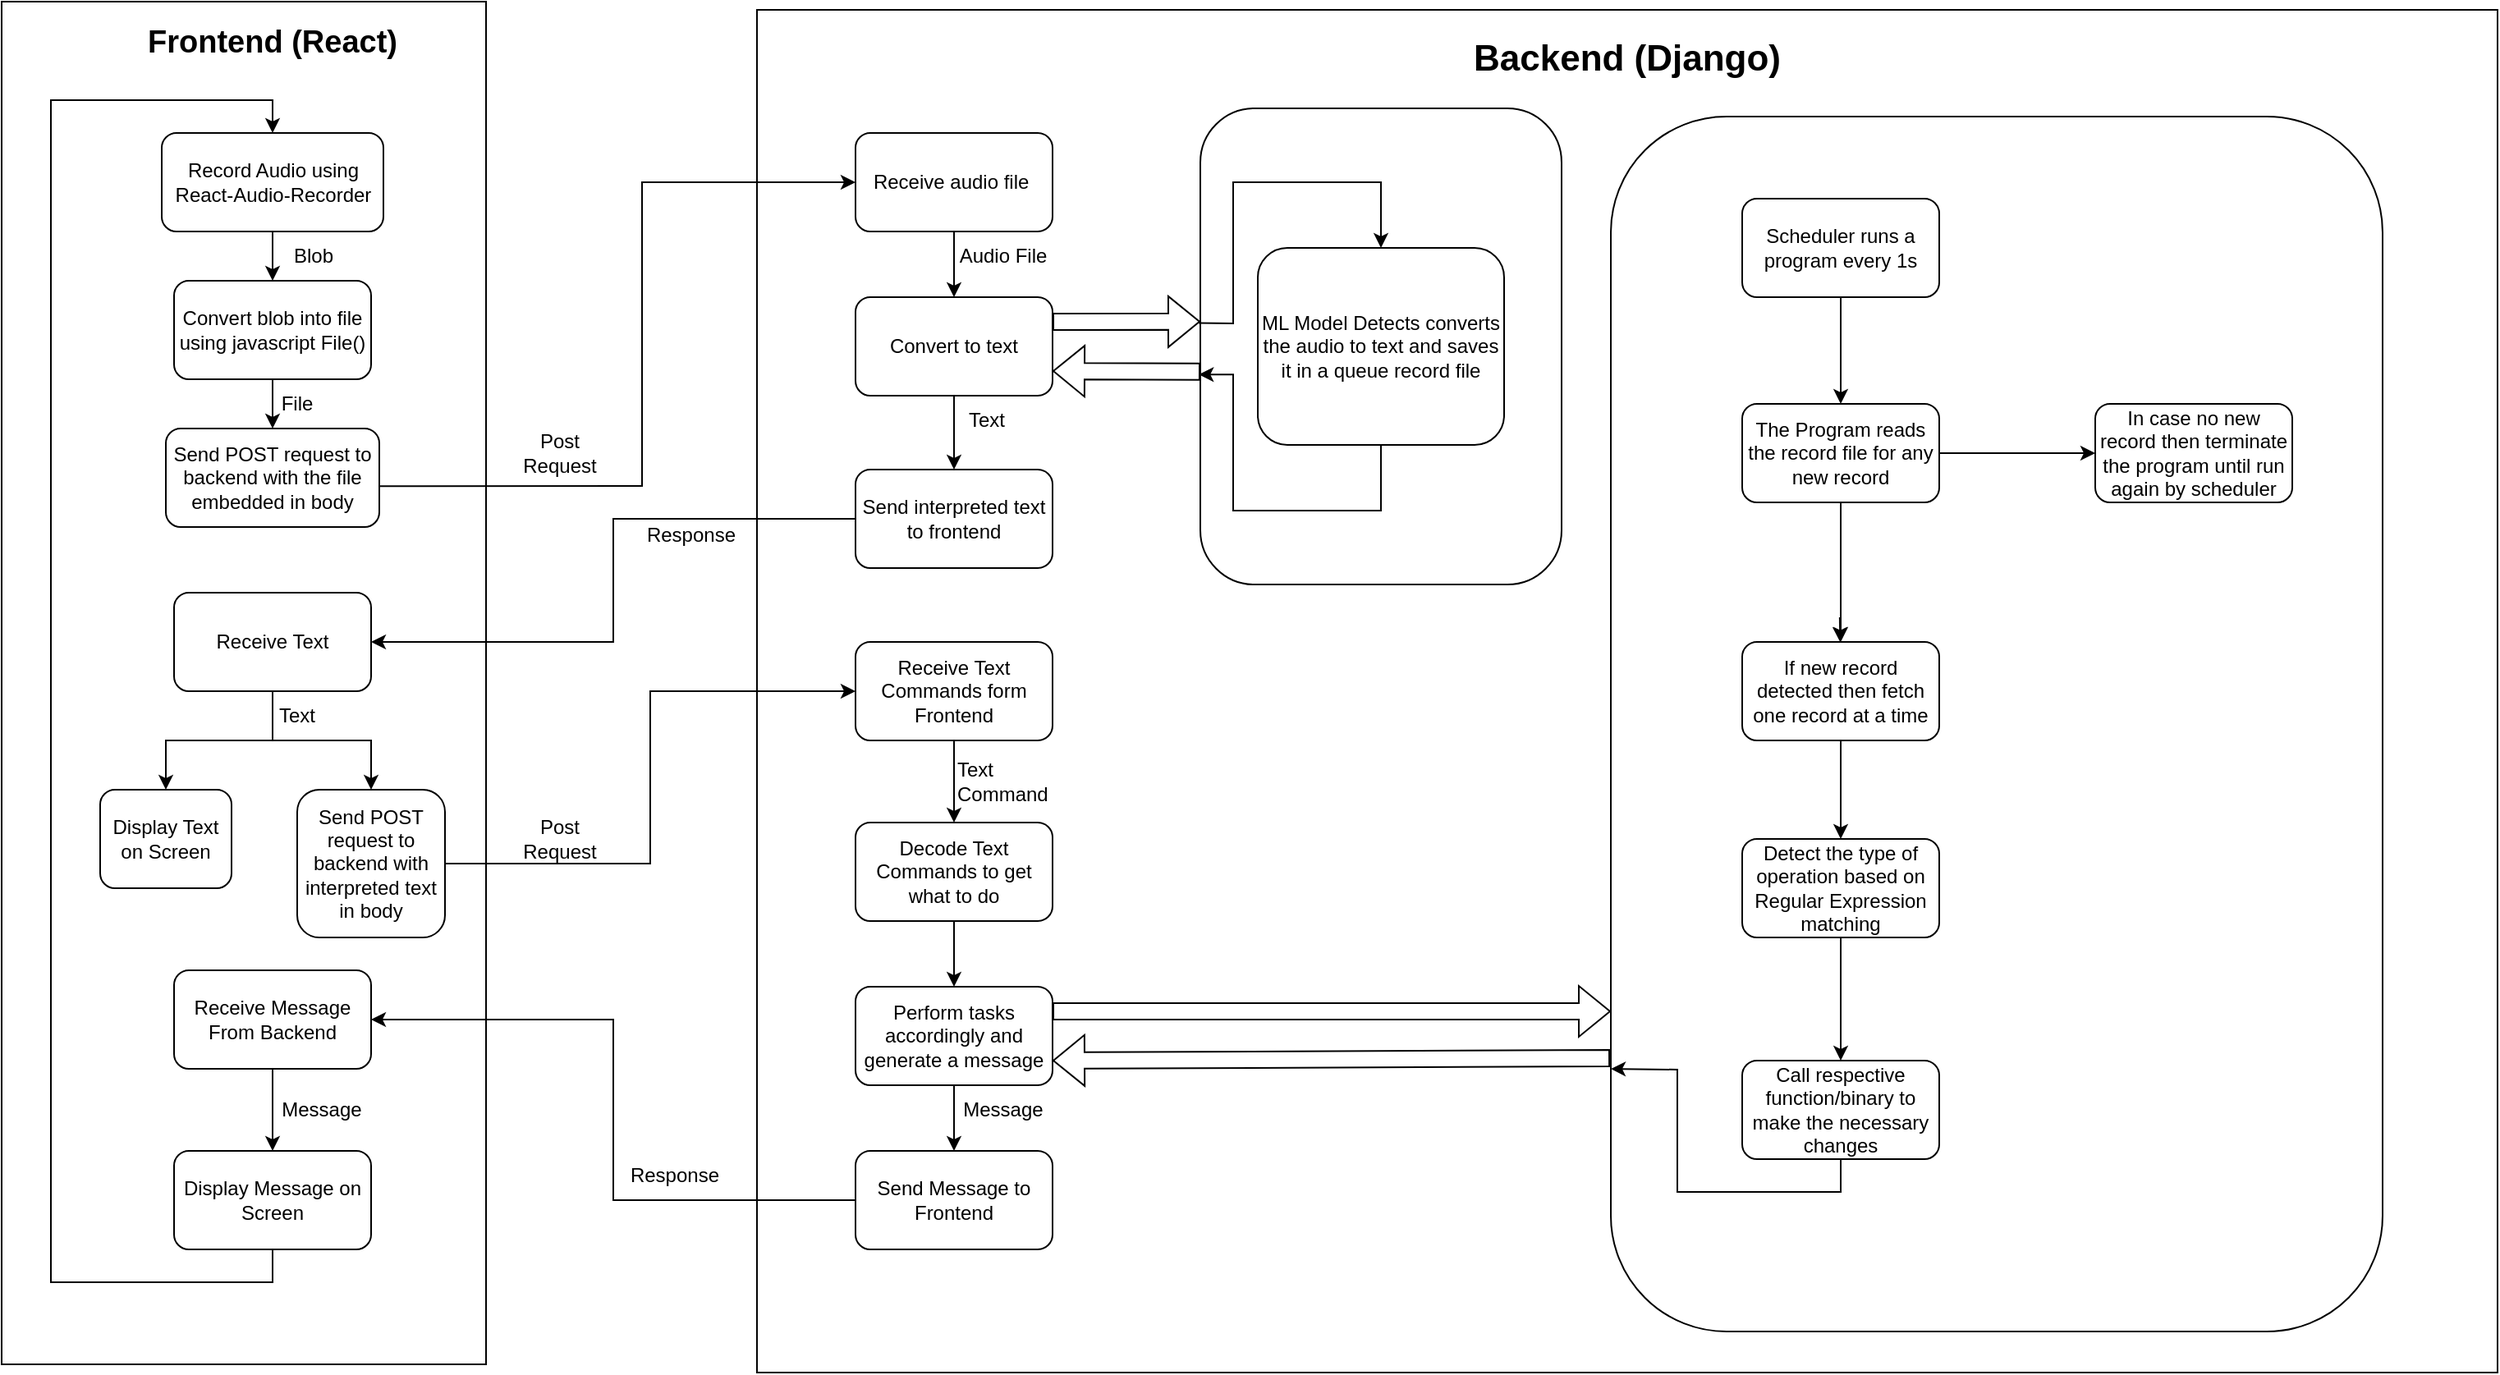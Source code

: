 <mxfile version="23.1.4" type="device">
  <diagram name="Page-1" id="heZqzl5HYKCOqjsPDitz">
    <mxGraphModel dx="2350" dy="746" grid="1" gridSize="10" guides="1" tooltips="1" connect="1" arrows="1" fold="1" page="1" pageScale="1" pageWidth="850" pageHeight="1100" math="0" shadow="0">
      <root>
        <mxCell id="0" />
        <mxCell id="1" parent="0" />
        <mxCell id="TTl-iUv4mYgAIYNXPhZ1-1" value="" style="rounded=0;whiteSpace=wrap;html=1;" parent="1" vertex="1">
          <mxGeometry x="-60" y="90" width="295" height="830" as="geometry" />
        </mxCell>
        <mxCell id="TTl-iUv4mYgAIYNXPhZ1-2" value="Frontend (React)" style="text;html=1;strokeColor=none;fillColor=none;align=center;verticalAlign=middle;whiteSpace=wrap;rounded=0;fontStyle=1;fontSize=19;" parent="1" vertex="1">
          <mxGeometry x="25" y="100" width="160" height="30" as="geometry" />
        </mxCell>
        <mxCell id="TTl-iUv4mYgAIYNXPhZ1-3" value="Record Audio using React-Audio-Recorder" style="rounded=1;whiteSpace=wrap;html=1;" parent="1" vertex="1">
          <mxGeometry x="37.5" y="170" width="135" height="60" as="geometry" />
        </mxCell>
        <mxCell id="TTl-iUv4mYgAIYNXPhZ1-4" value="Convert blob into file using javascript File()" style="rounded=1;whiteSpace=wrap;html=1;" parent="1" vertex="1">
          <mxGeometry x="45" y="260" width="120" height="60" as="geometry" />
        </mxCell>
        <mxCell id="TTl-iUv4mYgAIYNXPhZ1-6" value="Send POST request to backend with the file embedded in body" style="rounded=1;whiteSpace=wrap;html=1;" parent="1" vertex="1">
          <mxGeometry x="40" y="350" width="130" height="60" as="geometry" />
        </mxCell>
        <mxCell id="TTl-iUv4mYgAIYNXPhZ1-7" value="" style="endArrow=classic;html=1;rounded=0;exitX=0.5;exitY=1;exitDx=0;exitDy=0;entryX=0.5;entryY=0;entryDx=0;entryDy=0;" parent="1" source="TTl-iUv4mYgAIYNXPhZ1-3" target="TTl-iUv4mYgAIYNXPhZ1-4" edge="1">
          <mxGeometry width="50" height="50" relative="1" as="geometry">
            <mxPoint x="400" y="390" as="sourcePoint" />
            <mxPoint x="400" y="460" as="targetPoint" />
            <Array as="points" />
          </mxGeometry>
        </mxCell>
        <mxCell id="TTl-iUv4mYgAIYNXPhZ1-8" value="Blob" style="text;html=1;strokeColor=none;fillColor=none;align=center;verticalAlign=middle;whiteSpace=wrap;rounded=0;" parent="1" vertex="1">
          <mxGeometry x="100" y="230" width="60" height="30" as="geometry" />
        </mxCell>
        <mxCell id="ob07LAOkWRFPLTpur0Br-1" value="" style="endArrow=classic;html=1;rounded=0;exitX=0.5;exitY=1;exitDx=0;exitDy=0;entryX=0.5;entryY=0;entryDx=0;entryDy=0;" parent="1" source="TTl-iUv4mYgAIYNXPhZ1-4" target="TTl-iUv4mYgAIYNXPhZ1-6" edge="1">
          <mxGeometry width="50" height="50" relative="1" as="geometry">
            <mxPoint x="450" y="360" as="sourcePoint" />
            <mxPoint x="340" y="250" as="targetPoint" />
          </mxGeometry>
        </mxCell>
        <mxCell id="ob07LAOkWRFPLTpur0Br-2" value="File" style="text;html=1;strokeColor=none;fillColor=none;align=center;verticalAlign=middle;whiteSpace=wrap;rounded=0;" parent="1" vertex="1">
          <mxGeometry x="90" y="320" width="60" height="30" as="geometry" />
        </mxCell>
        <mxCell id="ob07LAOkWRFPLTpur0Br-3" value="" style="rounded=0;whiteSpace=wrap;html=1;" parent="1" vertex="1">
          <mxGeometry x="400" y="95" width="1060" height="830" as="geometry" />
        </mxCell>
        <mxCell id="ob07LAOkWRFPLTpur0Br-4" value="&lt;b&gt;&lt;font style=&quot;font-size: 22px;&quot;&gt;Backend (Django)&lt;/font&gt;&lt;/b&gt;" style="text;html=1;strokeColor=none;fillColor=none;align=center;verticalAlign=middle;whiteSpace=wrap;rounded=0;" parent="1" vertex="1">
          <mxGeometry x="795" y="110" width="270" height="30" as="geometry" />
        </mxCell>
        <mxCell id="ob07LAOkWRFPLTpur0Br-5" value="Receive audio file&amp;nbsp;" style="rounded=1;whiteSpace=wrap;html=1;" parent="1" vertex="1">
          <mxGeometry x="460" y="170" width="120" height="60" as="geometry" />
        </mxCell>
        <mxCell id="ob07LAOkWRFPLTpur0Br-7" value="" style="endArrow=classic;html=1;rounded=0;exitX=1.003;exitY=0.586;exitDx=0;exitDy=0;exitPerimeter=0;entryX=0;entryY=0.5;entryDx=0;entryDy=0;" parent="1" source="TTl-iUv4mYgAIYNXPhZ1-6" target="ob07LAOkWRFPLTpur0Br-5" edge="1">
          <mxGeometry width="50" height="50" relative="1" as="geometry">
            <mxPoint x="390" y="340" as="sourcePoint" />
            <mxPoint x="440" y="290" as="targetPoint" />
            <Array as="points">
              <mxPoint x="330" y="385" />
              <mxPoint x="330" y="200" />
            </Array>
          </mxGeometry>
        </mxCell>
        <mxCell id="ob07LAOkWRFPLTpur0Br-8" value="Post Request" style="text;html=1;strokeColor=none;fillColor=none;align=center;verticalAlign=middle;whiteSpace=wrap;rounded=0;" parent="1" vertex="1">
          <mxGeometry x="250" y="350" width="60" height="30" as="geometry" />
        </mxCell>
        <mxCell id="ob07LAOkWRFPLTpur0Br-14" style="edgeStyle=orthogonalEdgeStyle;rounded=0;orthogonalLoop=1;jettySize=auto;html=1;exitX=0.5;exitY=1;exitDx=0;exitDy=0;entryX=0.5;entryY=0;entryDx=0;entryDy=0;" parent="1" source="ob07LAOkWRFPLTpur0Br-10" target="ob07LAOkWRFPLTpur0Br-13" edge="1">
          <mxGeometry relative="1" as="geometry" />
        </mxCell>
        <mxCell id="ob07LAOkWRFPLTpur0Br-10" value="Convert to text" style="rounded=1;whiteSpace=wrap;html=1;" parent="1" vertex="1">
          <mxGeometry x="460" y="270" width="120" height="60" as="geometry" />
        </mxCell>
        <mxCell id="ob07LAOkWRFPLTpur0Br-11" value="" style="endArrow=classic;html=1;rounded=0;exitX=0.5;exitY=1;exitDx=0;exitDy=0;entryX=0.5;entryY=0;entryDx=0;entryDy=0;" parent="1" source="ob07LAOkWRFPLTpur0Br-5" target="ob07LAOkWRFPLTpur0Br-10" edge="1">
          <mxGeometry width="50" height="50" relative="1" as="geometry">
            <mxPoint x="390" y="320" as="sourcePoint" />
            <mxPoint x="440" y="270" as="targetPoint" />
          </mxGeometry>
        </mxCell>
        <mxCell id="ob07LAOkWRFPLTpur0Br-12" value="Audio File" style="text;html=1;strokeColor=none;fillColor=none;align=center;verticalAlign=middle;whiteSpace=wrap;rounded=0;" parent="1" vertex="1">
          <mxGeometry x="520" y="230" width="60" height="30" as="geometry" />
        </mxCell>
        <mxCell id="ob07LAOkWRFPLTpur0Br-20" style="edgeStyle=orthogonalEdgeStyle;rounded=0;orthogonalLoop=1;jettySize=auto;html=1;exitX=0;exitY=0.5;exitDx=0;exitDy=0;entryX=1;entryY=0.5;entryDx=0;entryDy=0;" parent="1" source="ob07LAOkWRFPLTpur0Br-13" target="ob07LAOkWRFPLTpur0Br-17" edge="1">
          <mxGeometry relative="1" as="geometry" />
        </mxCell>
        <mxCell id="ob07LAOkWRFPLTpur0Br-13" value="Send interpreted text to frontend" style="rounded=1;whiteSpace=wrap;html=1;" parent="1" vertex="1">
          <mxGeometry x="460" y="375" width="120" height="60" as="geometry" />
        </mxCell>
        <mxCell id="ob07LAOkWRFPLTpur0Br-15" value="Text" style="text;html=1;strokeColor=none;fillColor=none;align=center;verticalAlign=middle;whiteSpace=wrap;rounded=0;" parent="1" vertex="1">
          <mxGeometry x="510" y="330" width="60" height="30" as="geometry" />
        </mxCell>
        <mxCell id="ob07LAOkWRFPLTpur0Br-22" style="edgeStyle=orthogonalEdgeStyle;rounded=0;orthogonalLoop=1;jettySize=auto;html=1;exitX=0.5;exitY=1;exitDx=0;exitDy=0;" parent="1" source="ob07LAOkWRFPLTpur0Br-17" target="ob07LAOkWRFPLTpur0Br-18" edge="1">
          <mxGeometry relative="1" as="geometry" />
        </mxCell>
        <mxCell id="ob07LAOkWRFPLTpur0Br-23" style="edgeStyle=orthogonalEdgeStyle;rounded=0;orthogonalLoop=1;jettySize=auto;html=1;exitX=0.5;exitY=1;exitDx=0;exitDy=0;entryX=0.5;entryY=0;entryDx=0;entryDy=0;" parent="1" source="ob07LAOkWRFPLTpur0Br-17" target="ob07LAOkWRFPLTpur0Br-19" edge="1">
          <mxGeometry relative="1" as="geometry" />
        </mxCell>
        <mxCell id="ob07LAOkWRFPLTpur0Br-17" value="Receive Text" style="rounded=1;whiteSpace=wrap;html=1;" parent="1" vertex="1">
          <mxGeometry x="45" y="450" width="120" height="60" as="geometry" />
        </mxCell>
        <mxCell id="ob07LAOkWRFPLTpur0Br-18" value="Display Text on Screen" style="rounded=1;whiteSpace=wrap;html=1;" parent="1" vertex="1">
          <mxGeometry y="570" width="80" height="60" as="geometry" />
        </mxCell>
        <mxCell id="qYYsV1Sxn3G5JcnXwC1t-18" style="edgeStyle=orthogonalEdgeStyle;rounded=0;orthogonalLoop=1;jettySize=auto;html=1;exitX=1;exitY=0.5;exitDx=0;exitDy=0;entryX=0;entryY=0.5;entryDx=0;entryDy=0;" parent="1" source="ob07LAOkWRFPLTpur0Br-19" target="qYYsV1Sxn3G5JcnXwC1t-2" edge="1">
          <mxGeometry relative="1" as="geometry" />
        </mxCell>
        <mxCell id="ob07LAOkWRFPLTpur0Br-19" value="Send POST request to backend with interpreted text in body" style="rounded=1;whiteSpace=wrap;html=1;" parent="1" vertex="1">
          <mxGeometry x="120" y="570" width="90" height="90" as="geometry" />
        </mxCell>
        <mxCell id="ob07LAOkWRFPLTpur0Br-21" value="Response" style="text;html=1;strokeColor=none;fillColor=none;align=center;verticalAlign=middle;whiteSpace=wrap;rounded=0;" parent="1" vertex="1">
          <mxGeometry x="330" y="400" width="60" height="30" as="geometry" />
        </mxCell>
        <mxCell id="ob07LAOkWRFPLTpur0Br-24" value="Text" style="text;html=1;strokeColor=none;fillColor=none;align=center;verticalAlign=middle;whiteSpace=wrap;rounded=0;" parent="1" vertex="1">
          <mxGeometry x="90" y="510" width="60" height="30" as="geometry" />
        </mxCell>
        <mxCell id="qYYsV1Sxn3G5JcnXwC1t-8" style="edgeStyle=orthogonalEdgeStyle;rounded=0;orthogonalLoop=1;jettySize=auto;html=1;exitX=0.5;exitY=1;exitDx=0;exitDy=0;entryX=0.5;entryY=0;entryDx=0;entryDy=0;" parent="1" source="qYYsV1Sxn3G5JcnXwC1t-1" target="qYYsV1Sxn3G5JcnXwC1t-6" edge="1">
          <mxGeometry relative="1" as="geometry" />
        </mxCell>
        <mxCell id="qYYsV1Sxn3G5JcnXwC1t-1" value="Decode Text Commands to get what to do" style="rounded=1;whiteSpace=wrap;html=1;" parent="1" vertex="1">
          <mxGeometry x="460" y="590" width="120" height="60" as="geometry" />
        </mxCell>
        <mxCell id="qYYsV1Sxn3G5JcnXwC1t-3" style="edgeStyle=orthogonalEdgeStyle;rounded=0;orthogonalLoop=1;jettySize=auto;html=1;exitX=0.5;exitY=1;exitDx=0;exitDy=0;entryX=0.5;entryY=0;entryDx=0;entryDy=0;" parent="1" source="qYYsV1Sxn3G5JcnXwC1t-2" target="qYYsV1Sxn3G5JcnXwC1t-1" edge="1">
          <mxGeometry relative="1" as="geometry" />
        </mxCell>
        <mxCell id="qYYsV1Sxn3G5JcnXwC1t-2" value="Receive Text Commands form Frontend" style="rounded=1;whiteSpace=wrap;html=1;" parent="1" vertex="1">
          <mxGeometry x="460" y="480" width="120" height="60" as="geometry" />
        </mxCell>
        <mxCell id="qYYsV1Sxn3G5JcnXwC1t-4" value="Text Command" style="text;html=1;strokeColor=none;fillColor=none;align=left;verticalAlign=middle;whiteSpace=wrap;rounded=0;" parent="1" vertex="1">
          <mxGeometry x="520" y="550" width="60" height="30" as="geometry" />
        </mxCell>
        <mxCell id="qYYsV1Sxn3G5JcnXwC1t-9" style="edgeStyle=orthogonalEdgeStyle;rounded=0;orthogonalLoop=1;jettySize=auto;html=1;exitX=0.5;exitY=1;exitDx=0;exitDy=0;entryX=0.5;entryY=0;entryDx=0;entryDy=0;" parent="1" source="qYYsV1Sxn3G5JcnXwC1t-6" target="qYYsV1Sxn3G5JcnXwC1t-7" edge="1">
          <mxGeometry relative="1" as="geometry" />
        </mxCell>
        <mxCell id="qYYsV1Sxn3G5JcnXwC1t-6" value="Perform tasks accordingly and generate a message" style="rounded=1;whiteSpace=wrap;html=1;" parent="1" vertex="1">
          <mxGeometry x="460" y="690" width="120" height="60" as="geometry" />
        </mxCell>
        <mxCell id="qYYsV1Sxn3G5JcnXwC1t-12" style="edgeStyle=orthogonalEdgeStyle;rounded=0;orthogonalLoop=1;jettySize=auto;html=1;exitX=0;exitY=0.5;exitDx=0;exitDy=0;entryX=1;entryY=0.5;entryDx=0;entryDy=0;" parent="1" source="qYYsV1Sxn3G5JcnXwC1t-7" target="qYYsV1Sxn3G5JcnXwC1t-11" edge="1">
          <mxGeometry relative="1" as="geometry" />
        </mxCell>
        <mxCell id="qYYsV1Sxn3G5JcnXwC1t-7" value="Send Message to Frontend" style="rounded=1;whiteSpace=wrap;html=1;" parent="1" vertex="1">
          <mxGeometry x="460" y="790" width="120" height="60" as="geometry" />
        </mxCell>
        <mxCell id="qYYsV1Sxn3G5JcnXwC1t-10" value="Message" style="text;html=1;strokeColor=none;fillColor=none;align=center;verticalAlign=middle;whiteSpace=wrap;rounded=0;" parent="1" vertex="1">
          <mxGeometry x="520" y="750" width="60" height="30" as="geometry" />
        </mxCell>
        <mxCell id="qYYsV1Sxn3G5JcnXwC1t-14" style="edgeStyle=orthogonalEdgeStyle;rounded=0;orthogonalLoop=1;jettySize=auto;html=1;exitX=0.5;exitY=1;exitDx=0;exitDy=0;entryX=0.5;entryY=0;entryDx=0;entryDy=0;" parent="1" source="qYYsV1Sxn3G5JcnXwC1t-11" target="qYYsV1Sxn3G5JcnXwC1t-13" edge="1">
          <mxGeometry relative="1" as="geometry" />
        </mxCell>
        <mxCell id="qYYsV1Sxn3G5JcnXwC1t-11" value="Receive Message From Backend" style="rounded=1;whiteSpace=wrap;html=1;" parent="1" vertex="1">
          <mxGeometry x="45" y="680" width="120" height="60" as="geometry" />
        </mxCell>
        <mxCell id="qYYsV1Sxn3G5JcnXwC1t-26" style="edgeStyle=orthogonalEdgeStyle;rounded=0;orthogonalLoop=1;jettySize=auto;html=1;exitX=0.5;exitY=1;exitDx=0;exitDy=0;entryX=0.5;entryY=0;entryDx=0;entryDy=0;" parent="1" source="qYYsV1Sxn3G5JcnXwC1t-13" target="TTl-iUv4mYgAIYNXPhZ1-3" edge="1">
          <mxGeometry relative="1" as="geometry">
            <Array as="points">
              <mxPoint x="105" y="870" />
              <mxPoint x="-30" y="870" />
              <mxPoint x="-30" y="150" />
              <mxPoint x="105" y="150" />
            </Array>
          </mxGeometry>
        </mxCell>
        <mxCell id="qYYsV1Sxn3G5JcnXwC1t-13" value="Display Message on Screen" style="rounded=1;whiteSpace=wrap;html=1;" parent="1" vertex="1">
          <mxGeometry x="45" y="790" width="120" height="60" as="geometry" />
        </mxCell>
        <mxCell id="qYYsV1Sxn3G5JcnXwC1t-16" value="Message" style="text;html=1;strokeColor=none;fillColor=none;align=center;verticalAlign=middle;whiteSpace=wrap;rounded=0;" parent="1" vertex="1">
          <mxGeometry x="105" y="750" width="60" height="30" as="geometry" />
        </mxCell>
        <mxCell id="qYYsV1Sxn3G5JcnXwC1t-19" value="Post Request" style="text;html=1;strokeColor=none;fillColor=none;align=center;verticalAlign=middle;whiteSpace=wrap;rounded=0;" parent="1" vertex="1">
          <mxGeometry x="250" y="585" width="60" height="30" as="geometry" />
        </mxCell>
        <mxCell id="qYYsV1Sxn3G5JcnXwC1t-20" value="Response" style="text;html=1;strokeColor=none;fillColor=none;align=center;verticalAlign=middle;whiteSpace=wrap;rounded=0;" parent="1" vertex="1">
          <mxGeometry x="320" y="790" width="60" height="30" as="geometry" />
        </mxCell>
        <mxCell id="qYYsV1Sxn3G5JcnXwC1t-21" value="" style="rounded=1;whiteSpace=wrap;html=1;" parent="1" vertex="1">
          <mxGeometry x="670" y="155" width="220" height="290" as="geometry" />
        </mxCell>
        <mxCell id="sVrVSwpI3EFSwUl0Y2Ym-2" value="ML Model Detects converts the audio to text and saves it in a queue record file" style="rounded=1;whiteSpace=wrap;html=1;" parent="1" vertex="1">
          <mxGeometry x="705" y="240" width="150" height="120" as="geometry" />
        </mxCell>
        <mxCell id="efi1Yd8RC44NTfcg2dbb-4" value="" style="rounded=1;whiteSpace=wrap;html=1;" vertex="1" parent="1">
          <mxGeometry x="920" y="160" width="470" height="740" as="geometry" />
        </mxCell>
        <mxCell id="sVrVSwpI3EFSwUl0Y2Ym-3" value="Scheduler runs a program every 1s" style="rounded=1;whiteSpace=wrap;html=1;" parent="1" vertex="1">
          <mxGeometry x="1000" y="210" width="120" height="60" as="geometry" />
        </mxCell>
        <mxCell id="sVrVSwpI3EFSwUl0Y2Ym-8" value="" style="endArrow=classic;html=1;rounded=0;exitX=1;exitY=0.5;exitDx=0;exitDy=0;" parent="1" target="sVrVSwpI3EFSwUl0Y2Ym-9" edge="1" source="sVrVSwpI3EFSwUl0Y2Ym-7">
          <mxGeometry width="50" height="50" relative="1" as="geometry">
            <mxPoint x="1120" y="435" as="sourcePoint" />
            <mxPoint x="1180" y="435" as="targetPoint" />
          </mxGeometry>
        </mxCell>
        <mxCell id="sVrVSwpI3EFSwUl0Y2Ym-9" value="In case no new record then terminate the program until run again by scheduler" style="rounded=1;whiteSpace=wrap;html=1;" parent="1" vertex="1">
          <mxGeometry x="1215.0" y="335" width="120" height="60" as="geometry" />
        </mxCell>
        <mxCell id="efi1Yd8RC44NTfcg2dbb-11" style="edgeStyle=orthogonalEdgeStyle;rounded=0;orthogonalLoop=1;jettySize=auto;html=1;exitX=0.5;exitY=1;exitDx=0;exitDy=0;entryX=0.5;entryY=0;entryDx=0;entryDy=0;" edge="1" parent="1" source="sVrVSwpI3EFSwUl0Y2Ym-13" target="sVrVSwpI3EFSwUl0Y2Ym-17">
          <mxGeometry relative="1" as="geometry" />
        </mxCell>
        <mxCell id="sVrVSwpI3EFSwUl0Y2Ym-13" value="Detect the type of operation based on Regular Expression matching" style="rounded=1;whiteSpace=wrap;html=1;" parent="1" vertex="1">
          <mxGeometry x="1000" y="600" width="120" height="60" as="geometry" />
        </mxCell>
        <mxCell id="efi1Yd8RC44NTfcg2dbb-38" style="edgeStyle=orthogonalEdgeStyle;rounded=0;orthogonalLoop=1;jettySize=auto;html=1;exitX=0.5;exitY=1;exitDx=0;exitDy=0;" edge="1" parent="1" source="sVrVSwpI3EFSwUl0Y2Ym-17">
          <mxGeometry relative="1" as="geometry">
            <mxPoint x="920" y="740.0" as="targetPoint" />
          </mxGeometry>
        </mxCell>
        <mxCell id="sVrVSwpI3EFSwUl0Y2Ym-17" value="Call respective function/binary to make the necessary changes" style="rounded=1;whiteSpace=wrap;html=1;" parent="1" vertex="1">
          <mxGeometry x="1000" y="735" width="120" height="60" as="geometry" />
        </mxCell>
        <mxCell id="efi1Yd8RC44NTfcg2dbb-7" value="" style="endArrow=classic;html=1;rounded=0;exitX=0.5;exitY=1;exitDx=0;exitDy=0;" edge="1" parent="1" source="sVrVSwpI3EFSwUl0Y2Ym-3" target="sVrVSwpI3EFSwUl0Y2Ym-7">
          <mxGeometry width="50" height="50" relative="1" as="geometry">
            <mxPoint x="1060" y="270" as="sourcePoint" />
            <mxPoint x="1060" y="405" as="targetPoint" />
          </mxGeometry>
        </mxCell>
        <mxCell id="efi1Yd8RC44NTfcg2dbb-8" style="edgeStyle=orthogonalEdgeStyle;rounded=0;orthogonalLoop=1;jettySize=auto;html=1;exitX=0.5;exitY=1;exitDx=0;exitDy=0;entryX=0.5;entryY=0;entryDx=0;entryDy=0;" edge="1" parent="1" source="sVrVSwpI3EFSwUl0Y2Ym-7" target="sVrVSwpI3EFSwUl0Y2Ym-11">
          <mxGeometry relative="1" as="geometry" />
        </mxCell>
        <mxCell id="sVrVSwpI3EFSwUl0Y2Ym-7" value="The Program reads the record file for any new record" style="rounded=1;whiteSpace=wrap;html=1;" parent="1" vertex="1">
          <mxGeometry x="1000" y="335" width="120" height="60" as="geometry" />
        </mxCell>
        <mxCell id="efi1Yd8RC44NTfcg2dbb-9" value="" style="endArrow=classic;html=1;rounded=0;" edge="1" parent="1" target="sVrVSwpI3EFSwUl0Y2Ym-11">
          <mxGeometry width="50" height="50" relative="1" as="geometry">
            <mxPoint x="1059.44" y="465" as="sourcePoint" />
            <mxPoint x="1059" y="535" as="targetPoint" />
          </mxGeometry>
        </mxCell>
        <mxCell id="efi1Yd8RC44NTfcg2dbb-10" style="edgeStyle=orthogonalEdgeStyle;rounded=0;orthogonalLoop=1;jettySize=auto;html=1;exitX=0.5;exitY=1;exitDx=0;exitDy=0;entryX=0.5;entryY=0;entryDx=0;entryDy=0;" edge="1" parent="1" source="sVrVSwpI3EFSwUl0Y2Ym-11" target="sVrVSwpI3EFSwUl0Y2Ym-13">
          <mxGeometry relative="1" as="geometry" />
        </mxCell>
        <mxCell id="sVrVSwpI3EFSwUl0Y2Ym-11" value="If new record detected then fetch one record at a time" style="rounded=1;whiteSpace=wrap;html=1;" parent="1" vertex="1">
          <mxGeometry x="1000" y="480" width="120" height="60" as="geometry" />
        </mxCell>
        <mxCell id="efi1Yd8RC44NTfcg2dbb-19" value="" style="rounded=0;whiteSpace=wrap;html=1;" vertex="1" parent="1">
          <mxGeometry x="940" y="760" as="geometry" />
        </mxCell>
        <mxCell id="efi1Yd8RC44NTfcg2dbb-21" value="" style="whiteSpace=wrap;html=1;aspect=fixed;" vertex="1" parent="1">
          <mxGeometry x="940" y="762.5" as="geometry" />
        </mxCell>
        <mxCell id="efi1Yd8RC44NTfcg2dbb-25" value="" style="endArrow=classic;html=1;rounded=0;entryX=0;entryY=0.5;entryDx=0;entryDy=0;exitX=0;exitY=0.5;exitDx=0;exitDy=0;" edge="1" parent="1" source="sVrVSwpI3EFSwUl0Y2Ym-17" target="sVrVSwpI3EFSwUl0Y2Ym-17">
          <mxGeometry width="50" height="50" relative="1" as="geometry">
            <mxPoint x="820" y="620" as="sourcePoint" />
            <mxPoint x="870" y="570" as="targetPoint" />
          </mxGeometry>
        </mxCell>
        <mxCell id="efi1Yd8RC44NTfcg2dbb-31" value="" style="shape=flexArrow;endArrow=classic;html=1;rounded=0;exitX=1;exitY=0.25;exitDx=0;exitDy=0;entryX=0;entryY=0.448;entryDx=0;entryDy=0;entryPerimeter=0;" edge="1" parent="1" source="ob07LAOkWRFPLTpur0Br-10" target="qYYsV1Sxn3G5JcnXwC1t-21">
          <mxGeometry width="50" height="50" relative="1" as="geometry">
            <mxPoint x="670" y="340" as="sourcePoint" />
            <mxPoint x="670" y="280" as="targetPoint" />
          </mxGeometry>
        </mxCell>
        <mxCell id="efi1Yd8RC44NTfcg2dbb-33" value="" style="shape=flexArrow;endArrow=classic;html=1;rounded=0;exitX=0;exitY=0.553;exitDx=0;exitDy=0;exitPerimeter=0;entryX=1;entryY=0.75;entryDx=0;entryDy=0;" edge="1" parent="1" source="qYYsV1Sxn3G5JcnXwC1t-21" target="ob07LAOkWRFPLTpur0Br-10">
          <mxGeometry width="50" height="50" relative="1" as="geometry">
            <mxPoint x="610" y="490" as="sourcePoint" />
            <mxPoint x="660" y="440" as="targetPoint" />
          </mxGeometry>
        </mxCell>
        <mxCell id="efi1Yd8RC44NTfcg2dbb-34" value="" style="endArrow=classic;html=1;rounded=0;entryX=0.5;entryY=0;entryDx=0;entryDy=0;exitX=-0.004;exitY=0.451;exitDx=0;exitDy=0;exitPerimeter=0;" edge="1" parent="1" source="qYYsV1Sxn3G5JcnXwC1t-21" target="sVrVSwpI3EFSwUl0Y2Ym-2">
          <mxGeometry width="50" height="50" relative="1" as="geometry">
            <mxPoint x="680" y="230" as="sourcePoint" />
            <mxPoint x="730" y="180" as="targetPoint" />
            <Array as="points">
              <mxPoint x="690" y="286" />
              <mxPoint x="690" y="240" />
              <mxPoint x="690" y="200" />
              <mxPoint x="780" y="200" />
            </Array>
          </mxGeometry>
        </mxCell>
        <mxCell id="efi1Yd8RC44NTfcg2dbb-35" style="edgeStyle=orthogonalEdgeStyle;rounded=0;orthogonalLoop=1;jettySize=auto;html=1;exitX=0.5;exitY=1;exitDx=0;exitDy=0;entryX=-0.004;entryY=0.559;entryDx=0;entryDy=0;entryPerimeter=0;" edge="1" parent="1" source="sVrVSwpI3EFSwUl0Y2Ym-2" target="qYYsV1Sxn3G5JcnXwC1t-21">
          <mxGeometry relative="1" as="geometry">
            <Array as="points">
              <mxPoint x="780" y="400" />
              <mxPoint x="690" y="400" />
              <mxPoint x="690" y="317" />
            </Array>
          </mxGeometry>
        </mxCell>
        <mxCell id="efi1Yd8RC44NTfcg2dbb-36" value="" style="shape=flexArrow;endArrow=classic;html=1;rounded=0;exitX=1;exitY=0.25;exitDx=0;exitDy=0;" edge="1" parent="1" source="qYYsV1Sxn3G5JcnXwC1t-6">
          <mxGeometry width="50" height="50" relative="1" as="geometry">
            <mxPoint x="600" y="710" as="sourcePoint" />
            <mxPoint x="920" y="705" as="targetPoint" />
          </mxGeometry>
        </mxCell>
        <mxCell id="efi1Yd8RC44NTfcg2dbb-37" value="" style="shape=flexArrow;endArrow=classic;html=1;rounded=0;exitX=-0.001;exitY=0.775;exitDx=0;exitDy=0;exitPerimeter=0;entryX=1;entryY=0.75;entryDx=0;entryDy=0;" edge="1" parent="1" source="efi1Yd8RC44NTfcg2dbb-4" target="qYYsV1Sxn3G5JcnXwC1t-6">
          <mxGeometry width="50" height="50" relative="1" as="geometry">
            <mxPoint x="750" y="800" as="sourcePoint" />
            <mxPoint x="800" y="750" as="targetPoint" />
          </mxGeometry>
        </mxCell>
      </root>
    </mxGraphModel>
  </diagram>
</mxfile>
